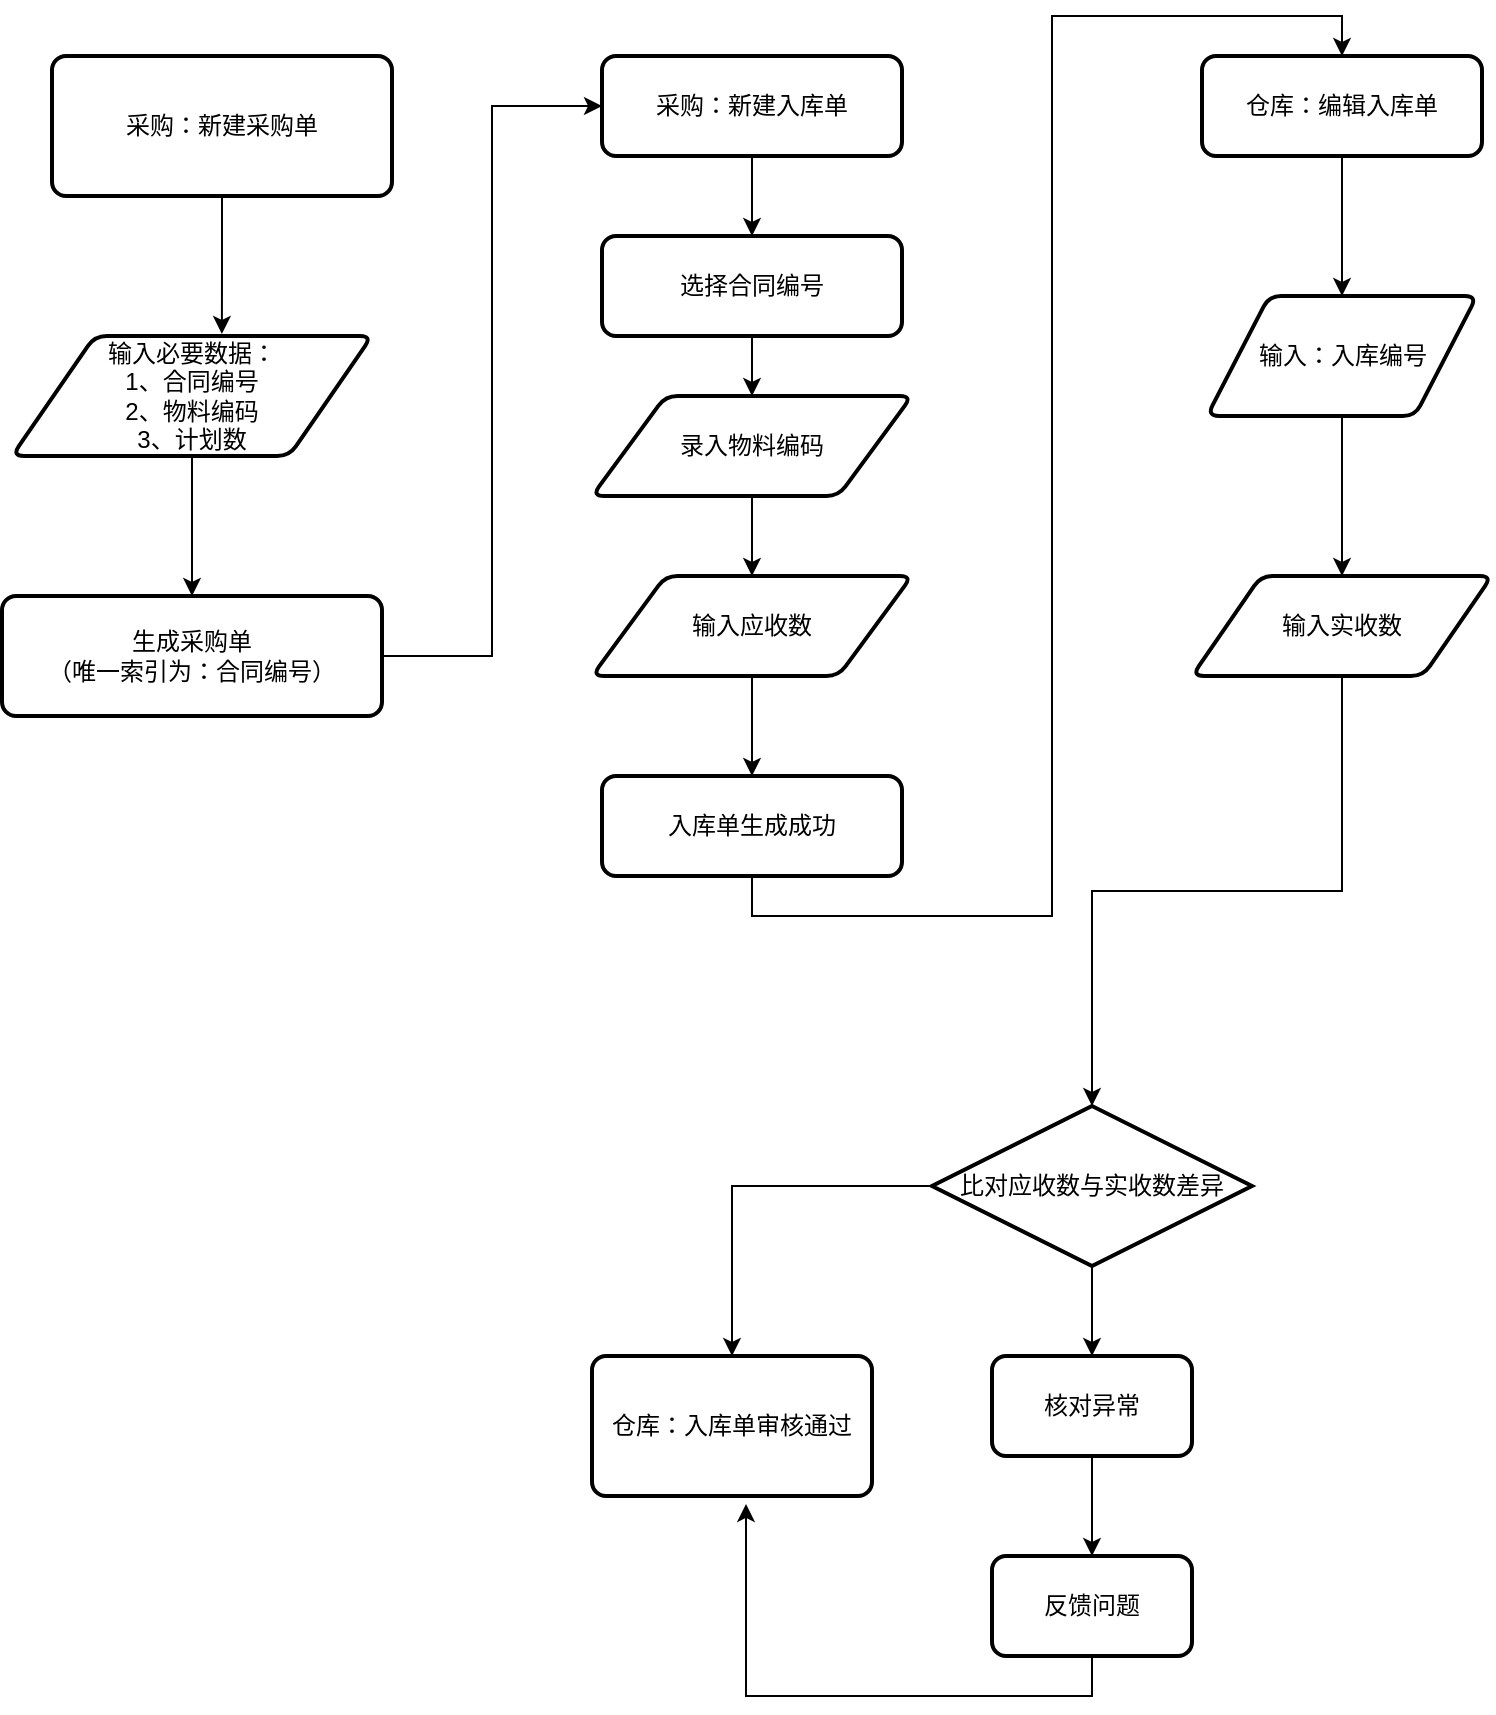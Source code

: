<mxfile version="24.5.5" type="github">
  <diagram name="第 1 页" id="cWLUFu91GnXHYuWN9KVA">
    <mxGraphModel dx="1766" dy="819" grid="1" gridSize="10" guides="1" tooltips="1" connect="1" arrows="1" fold="1" page="1" pageScale="1" pageWidth="827" pageHeight="1169" math="0" shadow="0">
      <root>
        <mxCell id="0" />
        <mxCell id="1" parent="0" />
        <mxCell id="BSTx3Z08uQ0iYCxuaf0S-5" value="采购：新建采购单" style="rounded=1;whiteSpace=wrap;html=1;absoluteArcSize=1;arcSize=14;strokeWidth=2;" vertex="1" parent="1">
          <mxGeometry x="90" y="60" width="170" height="70" as="geometry" />
        </mxCell>
        <mxCell id="BSTx3Z08uQ0iYCxuaf0S-12" style="edgeStyle=orthogonalEdgeStyle;rounded=0;orthogonalLoop=1;jettySize=auto;html=1;exitX=0.5;exitY=1;exitDx=0;exitDy=0;entryX=0.5;entryY=0;entryDx=0;entryDy=0;" edge="1" parent="1" source="BSTx3Z08uQ0iYCxuaf0S-8" target="BSTx3Z08uQ0iYCxuaf0S-11">
          <mxGeometry relative="1" as="geometry" />
        </mxCell>
        <mxCell id="BSTx3Z08uQ0iYCxuaf0S-8" value="输入必要数据：&lt;div&gt;1、合同编号&lt;/div&gt;&lt;div&gt;2、物料编码&lt;/div&gt;&lt;div&gt;3、计划数&lt;/div&gt;" style="shape=parallelogram;html=1;strokeWidth=2;perimeter=parallelogramPerimeter;whiteSpace=wrap;rounded=1;arcSize=12;size=0.23;align=center;" vertex="1" parent="1">
          <mxGeometry x="70" y="200" width="180" height="60" as="geometry" />
        </mxCell>
        <mxCell id="BSTx3Z08uQ0iYCxuaf0S-10" style="edgeStyle=orthogonalEdgeStyle;rounded=0;orthogonalLoop=1;jettySize=auto;html=1;exitX=0.5;exitY=1;exitDx=0;exitDy=0;entryX=0.583;entryY=-0.017;entryDx=0;entryDy=0;entryPerimeter=0;" edge="1" parent="1" source="BSTx3Z08uQ0iYCxuaf0S-5" target="BSTx3Z08uQ0iYCxuaf0S-8">
          <mxGeometry relative="1" as="geometry" />
        </mxCell>
        <mxCell id="BSTx3Z08uQ0iYCxuaf0S-35" style="edgeStyle=orthogonalEdgeStyle;rounded=0;orthogonalLoop=1;jettySize=auto;html=1;exitX=1;exitY=0.5;exitDx=0;exitDy=0;entryX=0;entryY=0.5;entryDx=0;entryDy=0;" edge="1" parent="1" source="BSTx3Z08uQ0iYCxuaf0S-11" target="BSTx3Z08uQ0iYCxuaf0S-13">
          <mxGeometry relative="1" as="geometry" />
        </mxCell>
        <mxCell id="BSTx3Z08uQ0iYCxuaf0S-11" value="生成采购单&lt;div&gt;（唯一索引为：合同编号）&lt;/div&gt;" style="rounded=1;whiteSpace=wrap;html=1;absoluteArcSize=1;arcSize=14;strokeWidth=2;" vertex="1" parent="1">
          <mxGeometry x="65" y="330" width="190" height="60" as="geometry" />
        </mxCell>
        <mxCell id="BSTx3Z08uQ0iYCxuaf0S-20" style="edgeStyle=orthogonalEdgeStyle;rounded=0;orthogonalLoop=1;jettySize=auto;html=1;exitX=0.5;exitY=1;exitDx=0;exitDy=0;entryX=0.5;entryY=0;entryDx=0;entryDy=0;" edge="1" parent="1" source="BSTx3Z08uQ0iYCxuaf0S-13" target="BSTx3Z08uQ0iYCxuaf0S-15">
          <mxGeometry relative="1" as="geometry" />
        </mxCell>
        <mxCell id="BSTx3Z08uQ0iYCxuaf0S-13" value="采购：新建入库单" style="rounded=1;whiteSpace=wrap;html=1;absoluteArcSize=1;arcSize=14;strokeWidth=2;" vertex="1" parent="1">
          <mxGeometry x="365" y="60" width="150" height="50" as="geometry" />
        </mxCell>
        <mxCell id="BSTx3Z08uQ0iYCxuaf0S-21" style="edgeStyle=orthogonalEdgeStyle;rounded=0;orthogonalLoop=1;jettySize=auto;html=1;exitX=0.5;exitY=1;exitDx=0;exitDy=0;" edge="1" parent="1" source="BSTx3Z08uQ0iYCxuaf0S-15" target="BSTx3Z08uQ0iYCxuaf0S-17">
          <mxGeometry relative="1" as="geometry" />
        </mxCell>
        <mxCell id="BSTx3Z08uQ0iYCxuaf0S-15" value="选择合同编号" style="rounded=1;whiteSpace=wrap;html=1;absoluteArcSize=1;arcSize=14;strokeWidth=2;" vertex="1" parent="1">
          <mxGeometry x="365" y="150" width="150" height="50" as="geometry" />
        </mxCell>
        <mxCell id="BSTx3Z08uQ0iYCxuaf0S-19" value="" style="edgeStyle=orthogonalEdgeStyle;rounded=0;orthogonalLoop=1;jettySize=auto;html=1;" edge="1" parent="1" source="BSTx3Z08uQ0iYCxuaf0S-17" target="BSTx3Z08uQ0iYCxuaf0S-18">
          <mxGeometry relative="1" as="geometry" />
        </mxCell>
        <mxCell id="BSTx3Z08uQ0iYCxuaf0S-17" value="录入物料编码" style="shape=parallelogram;html=1;strokeWidth=2;perimeter=parallelogramPerimeter;whiteSpace=wrap;rounded=1;arcSize=12;size=0.23;" vertex="1" parent="1">
          <mxGeometry x="360" y="230" width="160" height="50" as="geometry" />
        </mxCell>
        <mxCell id="BSTx3Z08uQ0iYCxuaf0S-23" style="edgeStyle=orthogonalEdgeStyle;rounded=0;orthogonalLoop=1;jettySize=auto;html=1;exitX=0.5;exitY=1;exitDx=0;exitDy=0;entryX=0.5;entryY=0;entryDx=0;entryDy=0;" edge="1" parent="1" source="BSTx3Z08uQ0iYCxuaf0S-18" target="BSTx3Z08uQ0iYCxuaf0S-22">
          <mxGeometry relative="1" as="geometry" />
        </mxCell>
        <mxCell id="BSTx3Z08uQ0iYCxuaf0S-18" value="&lt;div&gt;输入应收数&lt;/div&gt;" style="shape=parallelogram;html=1;strokeWidth=2;perimeter=parallelogramPerimeter;whiteSpace=wrap;rounded=1;arcSize=12;size=0.23;" vertex="1" parent="1">
          <mxGeometry x="360" y="320" width="160" height="50" as="geometry" />
        </mxCell>
        <mxCell id="BSTx3Z08uQ0iYCxuaf0S-42" style="edgeStyle=orthogonalEdgeStyle;rounded=0;orthogonalLoop=1;jettySize=auto;html=1;exitX=0.5;exitY=1;exitDx=0;exitDy=0;entryX=0.5;entryY=0;entryDx=0;entryDy=0;" edge="1" parent="1" source="BSTx3Z08uQ0iYCxuaf0S-22" target="BSTx3Z08uQ0iYCxuaf0S-24">
          <mxGeometry relative="1" as="geometry" />
        </mxCell>
        <mxCell id="BSTx3Z08uQ0iYCxuaf0S-22" value="入库单生成成功" style="rounded=1;whiteSpace=wrap;html=1;absoluteArcSize=1;arcSize=14;strokeWidth=2;" vertex="1" parent="1">
          <mxGeometry x="365" y="420" width="150" height="50" as="geometry" />
        </mxCell>
        <mxCell id="BSTx3Z08uQ0iYCxuaf0S-27" style="edgeStyle=orthogonalEdgeStyle;rounded=0;orthogonalLoop=1;jettySize=auto;html=1;exitX=0.5;exitY=1;exitDx=0;exitDy=0;entryX=0.5;entryY=0;entryDx=0;entryDy=0;" edge="1" parent="1" source="BSTx3Z08uQ0iYCxuaf0S-24" target="BSTx3Z08uQ0iYCxuaf0S-37">
          <mxGeometry relative="1" as="geometry" />
        </mxCell>
        <mxCell id="BSTx3Z08uQ0iYCxuaf0S-24" value="仓库：编辑入库单" style="rounded=1;whiteSpace=wrap;html=1;absoluteArcSize=1;arcSize=14;strokeWidth=2;" vertex="1" parent="1">
          <mxGeometry x="665" y="60" width="140" height="50" as="geometry" />
        </mxCell>
        <mxCell id="BSTx3Z08uQ0iYCxuaf0S-30" style="edgeStyle=orthogonalEdgeStyle;rounded=0;orthogonalLoop=1;jettySize=auto;html=1;exitX=0.5;exitY=1;exitDx=0;exitDy=0;entryX=0.5;entryY=0;entryDx=0;entryDy=0;entryPerimeter=0;" edge="1" parent="1" source="BSTx3Z08uQ0iYCxuaf0S-26" target="BSTx3Z08uQ0iYCxuaf0S-28">
          <mxGeometry relative="1" as="geometry">
            <mxPoint x="600" y="500" as="targetPoint" />
          </mxGeometry>
        </mxCell>
        <mxCell id="BSTx3Z08uQ0iYCxuaf0S-26" value="输入实收数" style="shape=parallelogram;html=1;strokeWidth=2;perimeter=parallelogramPerimeter;whiteSpace=wrap;rounded=1;arcSize=12;size=0.23;" vertex="1" parent="1">
          <mxGeometry x="660" y="320" width="150" height="50" as="geometry" />
        </mxCell>
        <mxCell id="BSTx3Z08uQ0iYCxuaf0S-34" style="edgeStyle=orthogonalEdgeStyle;rounded=0;orthogonalLoop=1;jettySize=auto;html=1;entryX=0.5;entryY=0;entryDx=0;entryDy=0;" edge="1" parent="1" source="BSTx3Z08uQ0iYCxuaf0S-28" target="BSTx3Z08uQ0iYCxuaf0S-31">
          <mxGeometry relative="1" as="geometry" />
        </mxCell>
        <mxCell id="BSTx3Z08uQ0iYCxuaf0S-40" style="edgeStyle=orthogonalEdgeStyle;rounded=0;orthogonalLoop=1;jettySize=auto;html=1;exitX=0;exitY=0.5;exitDx=0;exitDy=0;exitPerimeter=0;entryX=0.5;entryY=0;entryDx=0;entryDy=0;" edge="1" parent="1" source="BSTx3Z08uQ0iYCxuaf0S-28" target="BSTx3Z08uQ0iYCxuaf0S-39">
          <mxGeometry relative="1" as="geometry" />
        </mxCell>
        <mxCell id="BSTx3Z08uQ0iYCxuaf0S-28" value="比对应收数与实收数差异" style="strokeWidth=2;html=1;shape=mxgraph.flowchart.decision;whiteSpace=wrap;" vertex="1" parent="1">
          <mxGeometry x="530" y="585" width="160" height="80" as="geometry" />
        </mxCell>
        <mxCell id="BSTx3Z08uQ0iYCxuaf0S-33" value="" style="edgeStyle=orthogonalEdgeStyle;rounded=0;orthogonalLoop=1;jettySize=auto;html=1;" edge="1" parent="1" source="BSTx3Z08uQ0iYCxuaf0S-31" target="BSTx3Z08uQ0iYCxuaf0S-32">
          <mxGeometry relative="1" as="geometry" />
        </mxCell>
        <mxCell id="BSTx3Z08uQ0iYCxuaf0S-31" value="核对异常" style="rounded=1;whiteSpace=wrap;html=1;absoluteArcSize=1;arcSize=14;strokeWidth=2;" vertex="1" parent="1">
          <mxGeometry x="560" y="710" width="100" height="50" as="geometry" />
        </mxCell>
        <mxCell id="BSTx3Z08uQ0iYCxuaf0S-32" value="反馈问题" style="rounded=1;whiteSpace=wrap;html=1;absoluteArcSize=1;arcSize=14;strokeWidth=2;" vertex="1" parent="1">
          <mxGeometry x="560" y="810" width="100" height="50" as="geometry" />
        </mxCell>
        <mxCell id="BSTx3Z08uQ0iYCxuaf0S-38" style="edgeStyle=orthogonalEdgeStyle;rounded=0;orthogonalLoop=1;jettySize=auto;html=1;exitX=0.5;exitY=1;exitDx=0;exitDy=0;entryX=0.5;entryY=0;entryDx=0;entryDy=0;" edge="1" parent="1" source="BSTx3Z08uQ0iYCxuaf0S-37" target="BSTx3Z08uQ0iYCxuaf0S-26">
          <mxGeometry relative="1" as="geometry" />
        </mxCell>
        <mxCell id="BSTx3Z08uQ0iYCxuaf0S-37" value="输入：入库编号" style="shape=parallelogram;html=1;strokeWidth=2;perimeter=parallelogramPerimeter;whiteSpace=wrap;rounded=1;arcSize=12;size=0.23;" vertex="1" parent="1">
          <mxGeometry x="667.5" y="180" width="135" height="60" as="geometry" />
        </mxCell>
        <mxCell id="BSTx3Z08uQ0iYCxuaf0S-39" value="仓库：入库单审核通过" style="rounded=1;whiteSpace=wrap;html=1;absoluteArcSize=1;arcSize=14;strokeWidth=2;" vertex="1" parent="1">
          <mxGeometry x="360" y="710" width="140" height="70" as="geometry" />
        </mxCell>
        <mxCell id="BSTx3Z08uQ0iYCxuaf0S-41" style="edgeStyle=orthogonalEdgeStyle;rounded=0;orthogonalLoop=1;jettySize=auto;html=1;exitX=0.5;exitY=1;exitDx=0;exitDy=0;entryX=0.55;entryY=1.057;entryDx=0;entryDy=0;entryPerimeter=0;" edge="1" parent="1" source="BSTx3Z08uQ0iYCxuaf0S-32" target="BSTx3Z08uQ0iYCxuaf0S-39">
          <mxGeometry relative="1" as="geometry" />
        </mxCell>
      </root>
    </mxGraphModel>
  </diagram>
</mxfile>
